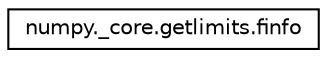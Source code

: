 digraph "Graphical Class Hierarchy"
{
 // LATEX_PDF_SIZE
  edge [fontname="Helvetica",fontsize="10",labelfontname="Helvetica",labelfontsize="10"];
  node [fontname="Helvetica",fontsize="10",shape=record];
  rankdir="LR";
  Node0 [label="numpy._core.getlimits.finfo",height=0.2,width=0.4,color="black", fillcolor="white", style="filled",URL="$classnumpy_1_1__core_1_1getlimits_1_1finfo.html",tooltip=" "];
}

